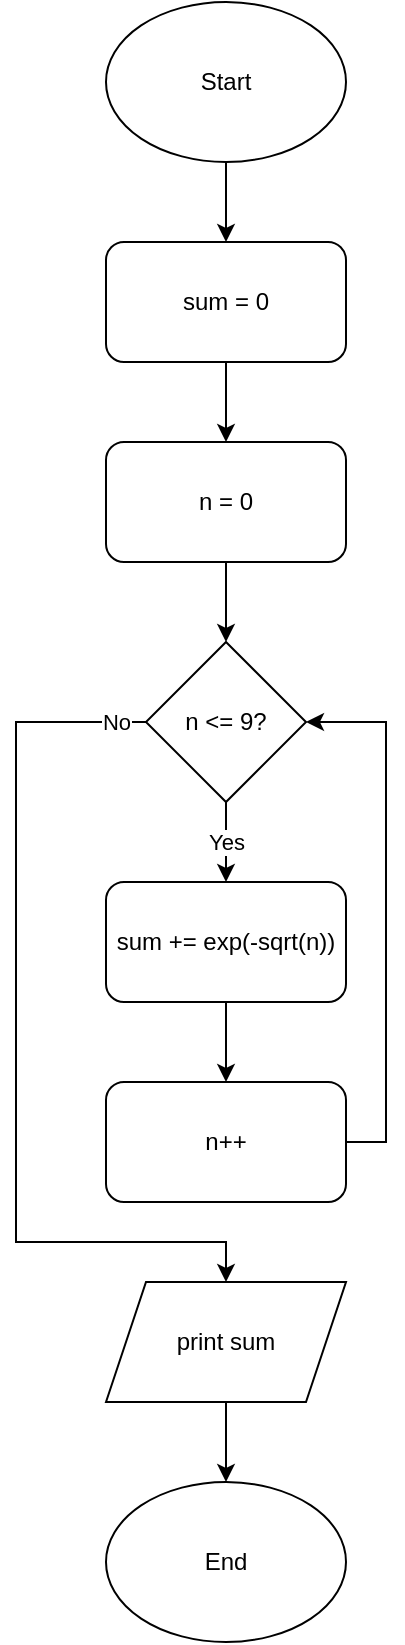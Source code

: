 <mxfile version="24.8.4">
  <diagram name="Page-1" id="g-8VrxECPGMRBqIFdhwS">
    <mxGraphModel dx="1005" dy="539" grid="1" gridSize="10" guides="1" tooltips="1" connect="1" arrows="1" fold="1" page="1" pageScale="1" pageWidth="850" pageHeight="1100" math="0" shadow="0">
      <root>
        <mxCell id="0" />
        <mxCell id="1" parent="0" />
        <mxCell id="-DnWc0YM8DA9V4ft4U6J-36" style="edgeStyle=orthogonalEdgeStyle;rounded=0;orthogonalLoop=1;jettySize=auto;html=1;exitX=0.5;exitY=1;exitDx=0;exitDy=0;entryX=0.5;entryY=0;entryDx=0;entryDy=0;" edge="1" parent="1" source="-DnWc0YM8DA9V4ft4U6J-34" target="-DnWc0YM8DA9V4ft4U6J-35">
          <mxGeometry relative="1" as="geometry" />
        </mxCell>
        <mxCell id="-DnWc0YM8DA9V4ft4U6J-34" value="Start" style="ellipse;whiteSpace=wrap;html=1;" vertex="1" parent="1">
          <mxGeometry x="365" width="120" height="80" as="geometry" />
        </mxCell>
        <mxCell id="-DnWc0YM8DA9V4ft4U6J-45" style="edgeStyle=orthogonalEdgeStyle;rounded=0;orthogonalLoop=1;jettySize=auto;html=1;exitX=0.5;exitY=1;exitDx=0;exitDy=0;entryX=0.5;entryY=0;entryDx=0;entryDy=0;" edge="1" parent="1" source="-DnWc0YM8DA9V4ft4U6J-35" target="-DnWc0YM8DA9V4ft4U6J-38">
          <mxGeometry relative="1" as="geometry" />
        </mxCell>
        <mxCell id="-DnWc0YM8DA9V4ft4U6J-35" value="sum = 0" style="rounded=1;whiteSpace=wrap;html=1;" vertex="1" parent="1">
          <mxGeometry x="365" y="120" width="120" height="60" as="geometry" />
        </mxCell>
        <mxCell id="-DnWc0YM8DA9V4ft4U6J-46" style="edgeStyle=orthogonalEdgeStyle;rounded=0;orthogonalLoop=1;jettySize=auto;html=1;exitX=0.5;exitY=1;exitDx=0;exitDy=0;entryX=0.5;entryY=0;entryDx=0;entryDy=0;" edge="1" parent="1" source="-DnWc0YM8DA9V4ft4U6J-38" target="-DnWc0YM8DA9V4ft4U6J-39">
          <mxGeometry relative="1" as="geometry" />
        </mxCell>
        <mxCell id="-DnWc0YM8DA9V4ft4U6J-38" value="n = 0" style="rounded=1;whiteSpace=wrap;html=1;" vertex="1" parent="1">
          <mxGeometry x="365" y="220" width="120" height="60" as="geometry" />
        </mxCell>
        <mxCell id="-DnWc0YM8DA9V4ft4U6J-47" value="Yes" style="edgeStyle=orthogonalEdgeStyle;rounded=0;orthogonalLoop=1;jettySize=auto;html=1;exitX=0.5;exitY=1;exitDx=0;exitDy=0;entryX=0.5;entryY=0;entryDx=0;entryDy=0;" edge="1" parent="1" source="-DnWc0YM8DA9V4ft4U6J-39" target="-DnWc0YM8DA9V4ft4U6J-40">
          <mxGeometry relative="1" as="geometry" />
        </mxCell>
        <mxCell id="-DnWc0YM8DA9V4ft4U6J-50" value="No" style="edgeStyle=orthogonalEdgeStyle;rounded=0;orthogonalLoop=1;jettySize=auto;html=1;exitX=0;exitY=0.5;exitDx=0;exitDy=0;entryX=0.5;entryY=0;entryDx=0;entryDy=0;" edge="1" parent="1" source="-DnWc0YM8DA9V4ft4U6J-39" target="-DnWc0YM8DA9V4ft4U6J-43">
          <mxGeometry x="-0.933" relative="1" as="geometry">
            <Array as="points">
              <mxPoint x="320" y="360" />
              <mxPoint x="320" y="620" />
              <mxPoint x="425" y="620" />
            </Array>
            <mxPoint as="offset" />
          </mxGeometry>
        </mxCell>
        <mxCell id="-DnWc0YM8DA9V4ft4U6J-39" value="n &amp;lt;= 9?" style="rhombus;whiteSpace=wrap;html=1;" vertex="1" parent="1">
          <mxGeometry x="385" y="320" width="80" height="80" as="geometry" />
        </mxCell>
        <mxCell id="-DnWc0YM8DA9V4ft4U6J-48" style="edgeStyle=orthogonalEdgeStyle;rounded=0;orthogonalLoop=1;jettySize=auto;html=1;exitX=0.5;exitY=1;exitDx=0;exitDy=0;entryX=0.5;entryY=0;entryDx=0;entryDy=0;" edge="1" parent="1" source="-DnWc0YM8DA9V4ft4U6J-40" target="-DnWc0YM8DA9V4ft4U6J-41">
          <mxGeometry relative="1" as="geometry" />
        </mxCell>
        <mxCell id="-DnWc0YM8DA9V4ft4U6J-40" value="sum += exp(-sqrt(n))" style="rounded=1;whiteSpace=wrap;html=1;" vertex="1" parent="1">
          <mxGeometry x="365" y="440" width="120" height="60" as="geometry" />
        </mxCell>
        <mxCell id="-DnWc0YM8DA9V4ft4U6J-49" style="edgeStyle=orthogonalEdgeStyle;rounded=0;orthogonalLoop=1;jettySize=auto;html=1;exitX=1;exitY=0.5;exitDx=0;exitDy=0;entryX=1;entryY=0.5;entryDx=0;entryDy=0;" edge="1" parent="1" source="-DnWc0YM8DA9V4ft4U6J-41" target="-DnWc0YM8DA9V4ft4U6J-39">
          <mxGeometry relative="1" as="geometry" />
        </mxCell>
        <mxCell id="-DnWc0YM8DA9V4ft4U6J-41" value="n++" style="rounded=1;whiteSpace=wrap;html=1;" vertex="1" parent="1">
          <mxGeometry x="365" y="540" width="120" height="60" as="geometry" />
        </mxCell>
        <mxCell id="-DnWc0YM8DA9V4ft4U6J-51" style="edgeStyle=orthogonalEdgeStyle;rounded=0;orthogonalLoop=1;jettySize=auto;html=1;exitX=0.5;exitY=1;exitDx=0;exitDy=0;entryX=0.5;entryY=0;entryDx=0;entryDy=0;" edge="1" parent="1" source="-DnWc0YM8DA9V4ft4U6J-43" target="-DnWc0YM8DA9V4ft4U6J-44">
          <mxGeometry relative="1" as="geometry" />
        </mxCell>
        <mxCell id="-DnWc0YM8DA9V4ft4U6J-43" value="print sum" style="shape=parallelogram;perimeter=parallelogramPerimeter;whiteSpace=wrap;html=1;fixedSize=1;" vertex="1" parent="1">
          <mxGeometry x="365" y="640" width="120" height="60" as="geometry" />
        </mxCell>
        <mxCell id="-DnWc0YM8DA9V4ft4U6J-44" value="End" style="ellipse;whiteSpace=wrap;html=1;" vertex="1" parent="1">
          <mxGeometry x="365" y="740" width="120" height="80" as="geometry" />
        </mxCell>
      </root>
    </mxGraphModel>
  </diagram>
</mxfile>
